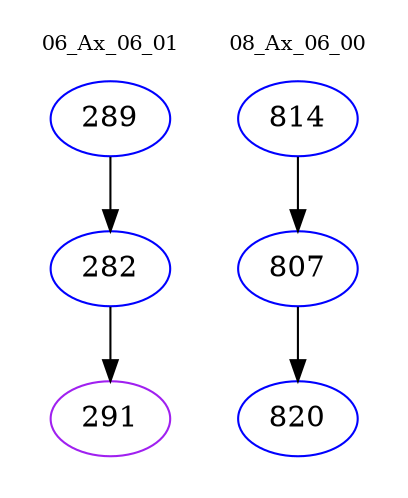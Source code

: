 digraph{
subgraph cluster_0 {
color = white
label = "06_Ax_06_01";
fontsize=10;
T0_289 [label="289", color="blue"]
T0_289 -> T0_282 [color="black"]
T0_282 [label="282", color="blue"]
T0_282 -> T0_291 [color="black"]
T0_291 [label="291", color="purple"]
}
subgraph cluster_1 {
color = white
label = "08_Ax_06_00";
fontsize=10;
T1_814 [label="814", color="blue"]
T1_814 -> T1_807 [color="black"]
T1_807 [label="807", color="blue"]
T1_807 -> T1_820 [color="black"]
T1_820 [label="820", color="blue"]
}
}

